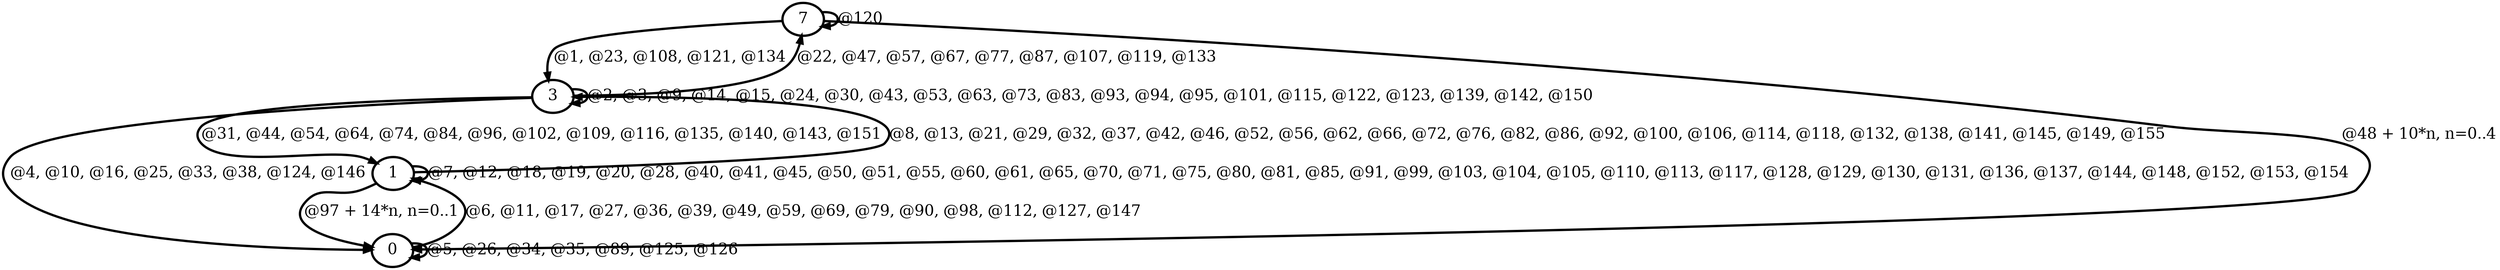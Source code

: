 digraph G {
        node [style=rounded, penwidth=3, fontsize=20, shape=oval];
        "7" -> "3" [label="@1, @23, @108, @121, @134", color=black,arrowsize=1,style=bold,penwidth=3,fontsize=20];
"3" -> "3" [label="@2, @3, @9, @14, @15, @24, @30, @43, @53, @63, @73, @83, @93, @94, @95, @101, @115, @122, @123, @139, @142, @150", color=black,arrowsize=1,style=bold,penwidth=3,fontsize=20];
"3" -> "0" [label="@4, @10, @16, @25, @33, @38, @124, @146", color=black,arrowsize=1,style=bold,penwidth=3,fontsize=20];
"0" -> "0" [label="@5, @26, @34, @35, @89, @125, @126", color=black,arrowsize=1,style=bold,penwidth=3,fontsize=20];
"0" -> "1" [label="@6, @11, @17, @27, @36, @39, @49, @59, @69, @79, @90, @98, @112, @127, @147", color=black,arrowsize=1,style=bold,penwidth=3,fontsize=20];
"1" -> "1" [label="@7, @12, @18, @19, @20, @28, @40, @41, @45, @50, @51, @55, @60, @61, @65, @70, @71, @75, @80, @81, @85, @91, @99, @103, @104, @105, @110, @113, @117, @128, @129, @130, @131, @136, @137, @144, @148, @152, @153, @154", color=black,arrowsize=1,style=bold,penwidth=3,fontsize=20];
"1" -> "3" [label="@8, @13, @21, @29, @32, @37, @42, @46, @52, @56, @62, @66, @72, @76, @82, @86, @92, @100, @106, @114, @118, @132, @138, @141, @145, @149, @155", color=black,arrowsize=1,style=bold,penwidth=3,fontsize=20];
"3" -> "7" [label="@22, @47, @57, @67, @77, @87, @107, @119, @133", color=black,arrowsize=1,style=bold,penwidth=3,fontsize=20];
"3" -> "1" [label="@31, @44, @54, @64, @74, @84, @96, @102, @109, @116, @135, @140, @143, @151", color=black,arrowsize=1,style=bold,penwidth=3,fontsize=20];
"7" -> "0" [label="@48 + 10*n, n=0..4", color=black,arrowsize=1,style=bold,penwidth=3,fontsize=20];
"1" -> "0" [label="@97 + 14*n, n=0..1", color=black,arrowsize=1,style=bold,penwidth=3,fontsize=20];
"7" -> "7" [label="@120", color=black,arrowsize=1,style=bold,penwidth=3,fontsize=20];
}
